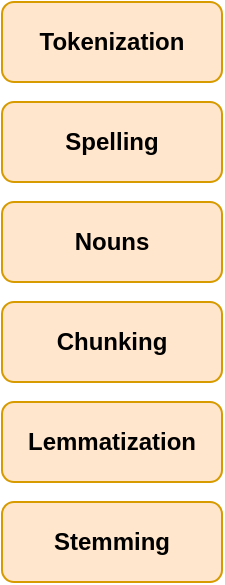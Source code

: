 <mxfile version="14.6.13" type="device"><diagram id="rdaMdxh9AeliKvNcHqa-" name="Page-1"><mxGraphModel dx="1106" dy="792" grid="1" gridSize="10" guides="1" tooltips="1" connect="1" arrows="1" fold="1" page="1" pageScale="1" pageWidth="827" pageHeight="1169" math="0" shadow="0"><root><mxCell id="0"/><mxCell id="1" parent="0"/><mxCell id="2AjFjS7rDMw4AEOsUY99-4" value="Tokenization" style="rounded=1;whiteSpace=wrap;html=1;fontStyle=1;strokeColor=#d79b00;fillColor=#ffe6cc;startSize=50;" vertex="1" parent="1"><mxGeometry x="190" y="270" width="110" height="40" as="geometry"/></mxCell><mxCell id="2AjFjS7rDMw4AEOsUY99-9" value="Lemmatization" style="rounded=1;whiteSpace=wrap;html=1;fontStyle=1;strokeColor=#d79b00;fillColor=#ffe6cc;startSize=50;" vertex="1" parent="1"><mxGeometry x="190" y="470" width="110" height="40" as="geometry"/></mxCell><mxCell id="2AjFjS7rDMw4AEOsUY99-10" value="Nouns" style="rounded=1;whiteSpace=wrap;html=1;fontStyle=1;strokeColor=#d79b00;fillColor=#ffe6cc;startSize=50;" vertex="1" parent="1"><mxGeometry x="190" y="370" width="110" height="40" as="geometry"/></mxCell><mxCell id="2AjFjS7rDMw4AEOsUY99-11" value="Chunking" style="rounded=1;whiteSpace=wrap;html=1;fontStyle=1;strokeColor=#d79b00;fillColor=#ffe6cc;startSize=50;" vertex="1" parent="1"><mxGeometry x="190" y="420" width="110" height="40" as="geometry"/></mxCell><mxCell id="2AjFjS7rDMw4AEOsUY99-12" value="Stemming" style="rounded=1;whiteSpace=wrap;html=1;fontStyle=1;strokeColor=#d79b00;fillColor=#ffe6cc;startSize=50;" vertex="1" parent="1"><mxGeometry x="190" y="520" width="110" height="40" as="geometry"/></mxCell><mxCell id="2AjFjS7rDMw4AEOsUY99-13" value="Spelling" style="rounded=1;whiteSpace=wrap;html=1;fontStyle=1;strokeColor=#d79b00;fillColor=#ffe6cc;startSize=50;" vertex="1" parent="1"><mxGeometry x="190" y="320" width="110" height="40" as="geometry"/></mxCell></root></mxGraphModel></diagram></mxfile>